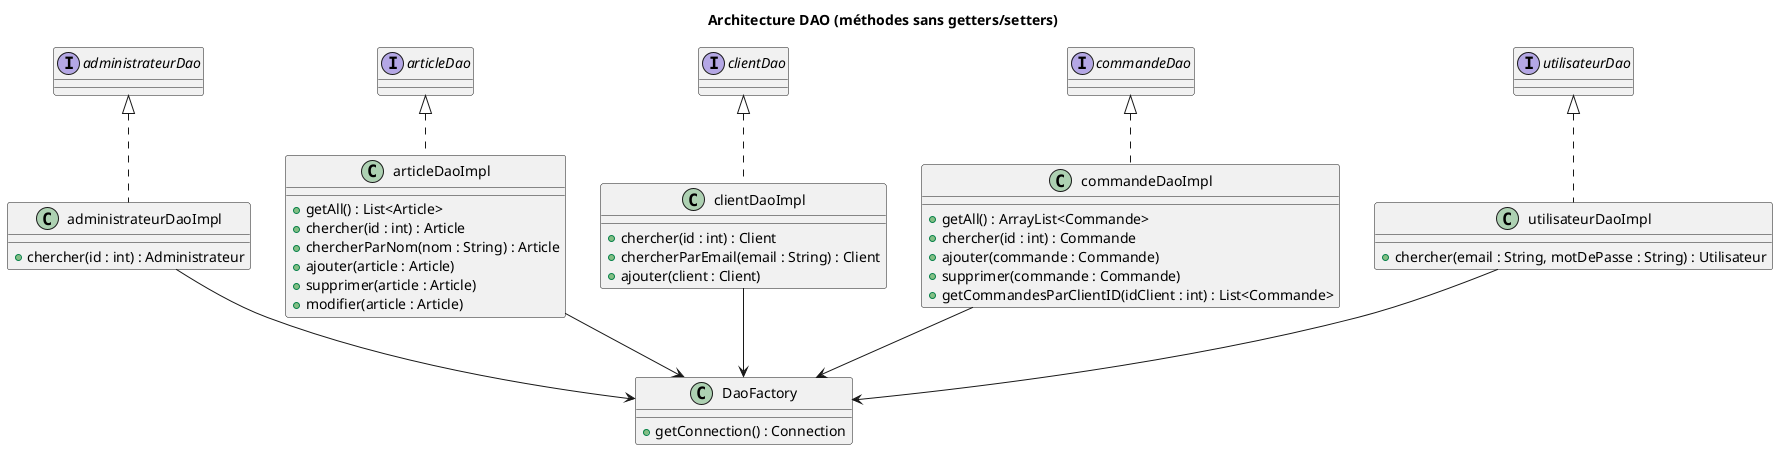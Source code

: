@startuml

title Architecture DAO (méthodes sans getters/setters)

' ===== DAO FACTORY =====
class DaoFactory {
    + getConnection() : Connection
}

' ===== INTERFACES DAO =====
interface administrateurDao
interface articleDao
interface clientDao
interface commandeDao
interface utilisateurDao

' ===== IMPLÉMENTATIONS DAO =====
class administrateurDaoImpl {
    + chercher(id : int) : Administrateur
}

class articleDaoImpl {
    + getAll() : List<Article>
    + chercher(id : int) : Article
    + chercherParNom(nom : String) : Article
    + ajouter(article : Article)
    + supprimer(article : Article)
    + modifier(article : Article)
}

class clientDaoImpl {
    + chercher(id : int) : Client
    + chercherParEmail(email : String) : Client
    + ajouter(client : Client)
}

class commandeDaoImpl {
    + getAll() : ArrayList<Commande>
    + chercher(id : int) : Commande
    + ajouter(commande : Commande)
    + supprimer(commande : Commande)
    + getCommandesParClientID(idClient : int) : List<Commande>
}

class utilisateurDaoImpl {
    + chercher(email : String, motDePasse : String) : Utilisateur
}

' ===== RELATIONS DAO =====
administrateurDao <|.. administrateurDaoImpl
articleDao <|.. articleDaoImpl
clientDao <|.. clientDaoImpl
commandeDao <|.. commandeDaoImpl
utilisateurDao <|.. utilisateurDaoImpl

administrateurDaoImpl --> DaoFactory
articleDaoImpl --> DaoFactory
clientDaoImpl --> DaoFactory
commandeDaoImpl --> DaoFactory
utilisateurDaoImpl --> DaoFactory

@enduml
